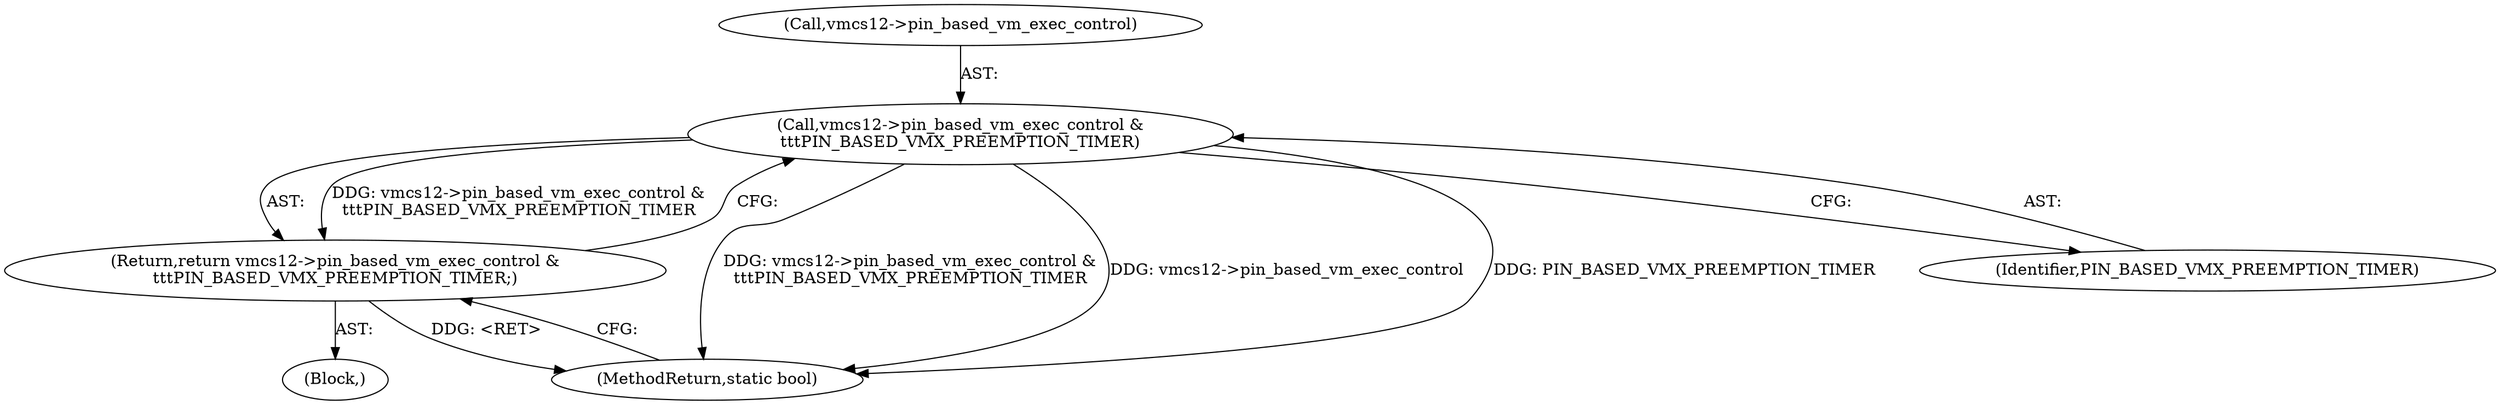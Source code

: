 digraph "0_linux_bfd0a56b90005f8c8a004baf407ad90045c2b11e@pointer" {
"1000291" [label="(Call,vmcs12->pin_based_vm_exec_control &\n\t\t\tPIN_BASED_VMX_PREEMPTION_TIMER)"];
"1000290" [label="(Return,return vmcs12->pin_based_vm_exec_control &\n\t\t\tPIN_BASED_VMX_PREEMPTION_TIMER;)"];
"1000292" [label="(Call,vmcs12->pin_based_vm_exec_control)"];
"1000307" [label="(MethodReturn,static bool)"];
"1000291" [label="(Call,vmcs12->pin_based_vm_exec_control &\n\t\t\tPIN_BASED_VMX_PREEMPTION_TIMER)"];
"1000148" [label="(Block,)"];
"1000290" [label="(Return,return vmcs12->pin_based_vm_exec_control &\n\t\t\tPIN_BASED_VMX_PREEMPTION_TIMER;)"];
"1000295" [label="(Identifier,PIN_BASED_VMX_PREEMPTION_TIMER)"];
"1000291" -> "1000290"  [label="AST: "];
"1000291" -> "1000295"  [label="CFG: "];
"1000292" -> "1000291"  [label="AST: "];
"1000295" -> "1000291"  [label="AST: "];
"1000290" -> "1000291"  [label="CFG: "];
"1000291" -> "1000307"  [label="DDG: vmcs12->pin_based_vm_exec_control &\n\t\t\tPIN_BASED_VMX_PREEMPTION_TIMER"];
"1000291" -> "1000307"  [label="DDG: vmcs12->pin_based_vm_exec_control"];
"1000291" -> "1000307"  [label="DDG: PIN_BASED_VMX_PREEMPTION_TIMER"];
"1000291" -> "1000290"  [label="DDG: vmcs12->pin_based_vm_exec_control &\n\t\t\tPIN_BASED_VMX_PREEMPTION_TIMER"];
"1000290" -> "1000148"  [label="AST: "];
"1000307" -> "1000290"  [label="CFG: "];
"1000290" -> "1000307"  [label="DDG: <RET>"];
}
